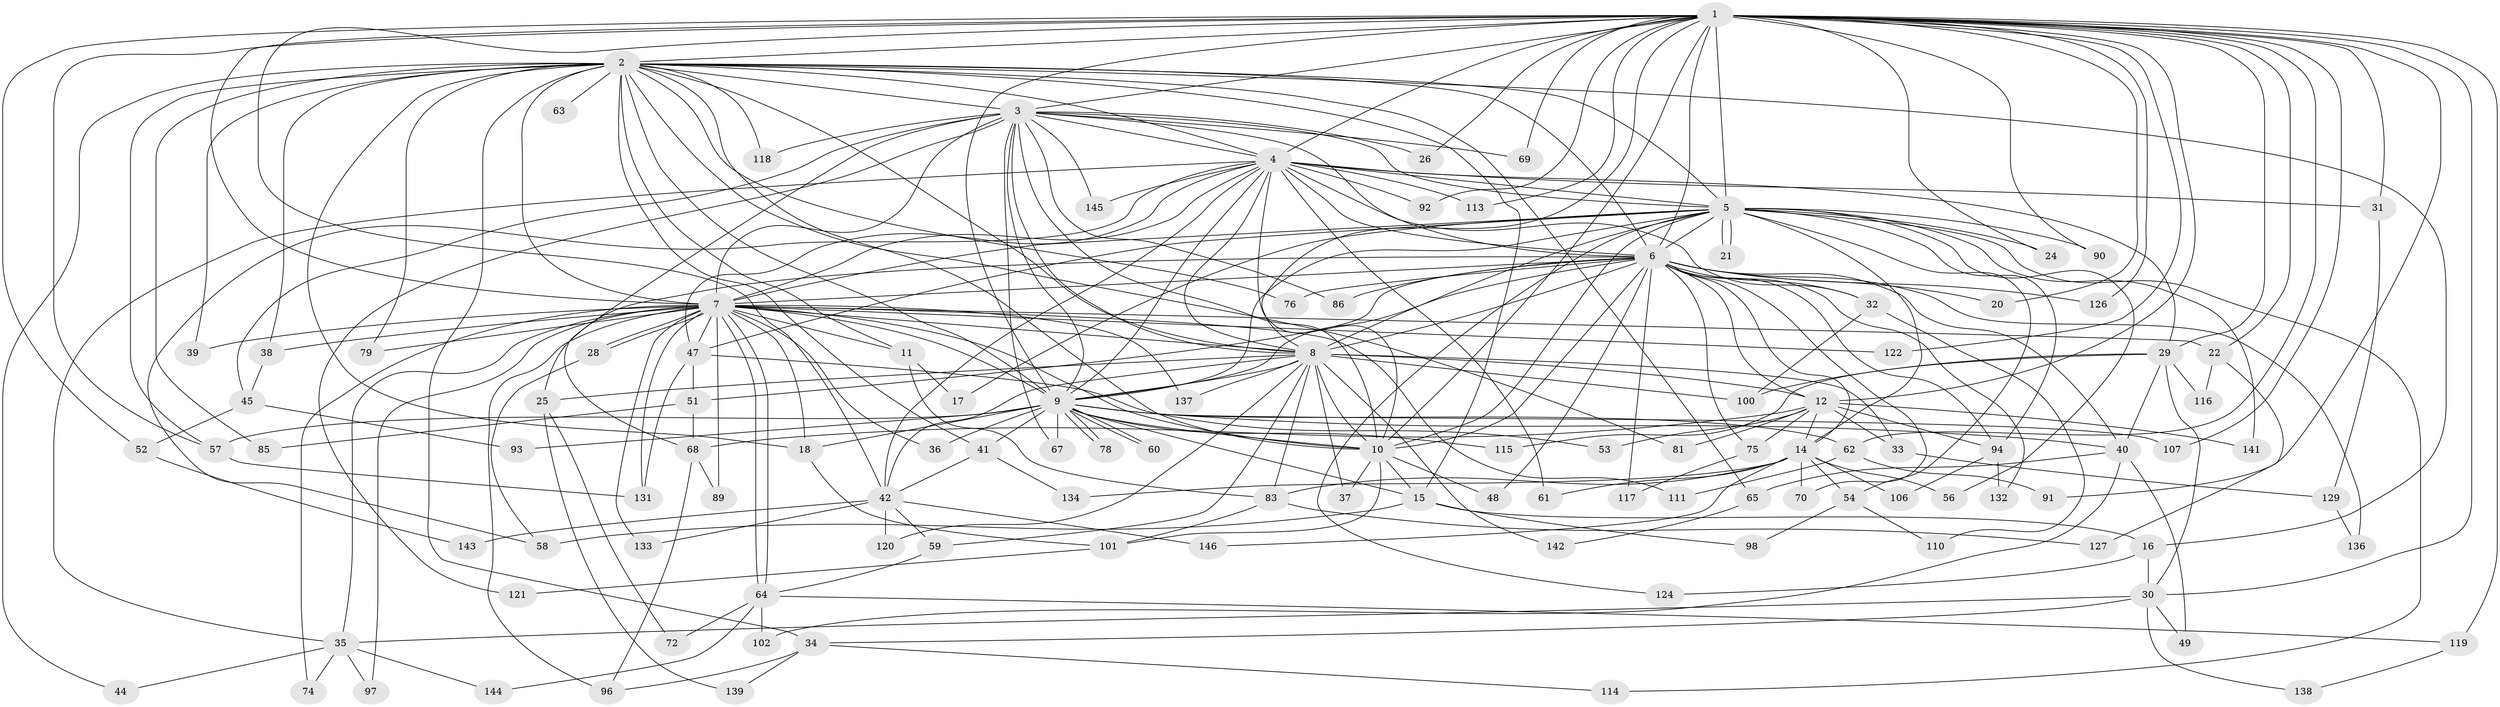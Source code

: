// Generated by graph-tools (version 1.1) at 2025/51/02/27/25 19:51:47]
// undirected, 115 vertices, 274 edges
graph export_dot {
graph [start="1"]
  node [color=gray90,style=filled];
  1 [super="+130"];
  2 [super="+13"];
  3 [super="+43"];
  4 [super="+109"];
  5 [super="+99"];
  6 [super="+82"];
  7 [super="+23"];
  8 [super="+80"];
  9 [super="+19"];
  10 [super="+88"];
  11;
  12 [super="+66"];
  14 [super="+46"];
  15 [super="+27"];
  16;
  17;
  18 [super="+55"];
  20;
  21;
  22;
  24;
  25 [super="+84"];
  26;
  28 [super="+108"];
  29;
  30 [super="+95"];
  31 [super="+128"];
  32 [super="+147"];
  33;
  34;
  35 [super="+105"];
  36;
  37;
  38;
  39;
  40 [super="+73"];
  41;
  42 [super="+50"];
  44;
  45;
  47;
  48;
  49;
  51;
  52;
  53 [super="+77"];
  54;
  56;
  57 [super="+112"];
  58;
  59;
  60;
  61;
  62;
  63;
  64 [super="+71"];
  65;
  67;
  68 [super="+87"];
  69;
  70;
  72;
  74;
  75;
  76;
  78;
  79;
  81;
  83 [super="+103"];
  85;
  86;
  89 [super="+125"];
  90;
  91;
  92;
  93;
  94 [super="+140"];
  96 [super="+123"];
  97;
  98;
  100;
  101 [super="+104"];
  102;
  106;
  107;
  110;
  111;
  113;
  114;
  115;
  116;
  117;
  118;
  119;
  120;
  121;
  122;
  124;
  126;
  127;
  129;
  131 [super="+135"];
  132;
  133;
  134;
  136;
  137;
  138;
  139;
  141;
  142;
  143;
  144;
  145;
  146;
  1 -- 2;
  1 -- 3 [weight=2];
  1 -- 4;
  1 -- 5;
  1 -- 6;
  1 -- 7;
  1 -- 8;
  1 -- 9;
  1 -- 10;
  1 -- 20;
  1 -- 22;
  1 -- 24;
  1 -- 26;
  1 -- 29;
  1 -- 30;
  1 -- 31 [weight=2];
  1 -- 42;
  1 -- 52;
  1 -- 62;
  1 -- 69;
  1 -- 90;
  1 -- 91;
  1 -- 92;
  1 -- 107;
  1 -- 113;
  1 -- 119;
  1 -- 122;
  1 -- 126;
  1 -- 12;
  1 -- 57;
  2 -- 3;
  2 -- 4;
  2 -- 5 [weight=2];
  2 -- 6;
  2 -- 7 [weight=3];
  2 -- 8;
  2 -- 9;
  2 -- 10;
  2 -- 11;
  2 -- 15;
  2 -- 16;
  2 -- 34;
  2 -- 39;
  2 -- 41;
  2 -- 57;
  2 -- 63 [weight=2];
  2 -- 65;
  2 -- 79;
  2 -- 81;
  2 -- 118;
  2 -- 38;
  2 -- 44;
  2 -- 76;
  2 -- 18 [weight=2];
  2 -- 85;
  3 -- 4;
  3 -- 5;
  3 -- 6;
  3 -- 7;
  3 -- 8;
  3 -- 9 [weight=2];
  3 -- 10;
  3 -- 26;
  3 -- 68;
  3 -- 69;
  3 -- 145;
  3 -- 121;
  3 -- 67;
  3 -- 118;
  3 -- 86;
  3 -- 45;
  4 -- 5;
  4 -- 6;
  4 -- 7;
  4 -- 8;
  4 -- 9;
  4 -- 10;
  4 -- 29;
  4 -- 31;
  4 -- 32;
  4 -- 35;
  4 -- 58;
  4 -- 61;
  4 -- 92;
  4 -- 113;
  4 -- 145;
  4 -- 42;
  4 -- 47;
  5 -- 6;
  5 -- 7;
  5 -- 8;
  5 -- 9;
  5 -- 10;
  5 -- 14;
  5 -- 17;
  5 -- 21;
  5 -- 21;
  5 -- 24;
  5 -- 47;
  5 -- 54;
  5 -- 56;
  5 -- 90;
  5 -- 94;
  5 -- 114;
  5 -- 141;
  5 -- 124;
  6 -- 7;
  6 -- 8;
  6 -- 9;
  6 -- 10;
  6 -- 12;
  6 -- 20;
  6 -- 25;
  6 -- 32;
  6 -- 40;
  6 -- 48;
  6 -- 51;
  6 -- 70;
  6 -- 75;
  6 -- 76;
  6 -- 86;
  6 -- 117;
  6 -- 126;
  6 -- 136;
  6 -- 94;
  6 -- 14;
  6 -- 132;
  7 -- 8;
  7 -- 9;
  7 -- 10;
  7 -- 11;
  7 -- 18;
  7 -- 22;
  7 -- 28;
  7 -- 28;
  7 -- 35;
  7 -- 36;
  7 -- 38;
  7 -- 39;
  7 -- 47;
  7 -- 64;
  7 -- 64;
  7 -- 74;
  7 -- 79;
  7 -- 89 [weight=2];
  7 -- 97;
  7 -- 111;
  7 -- 122;
  7 -- 131;
  7 -- 133;
  7 -- 137;
  7 -- 96;
  8 -- 9;
  8 -- 10;
  8 -- 12;
  8 -- 25 [weight=2];
  8 -- 33;
  8 -- 37;
  8 -- 59;
  8 -- 100;
  8 -- 120;
  8 -- 137;
  8 -- 142;
  8 -- 42;
  8 -- 83;
  9 -- 10;
  9 -- 15;
  9 -- 36;
  9 -- 41;
  9 -- 57;
  9 -- 60;
  9 -- 60;
  9 -- 62;
  9 -- 67;
  9 -- 78;
  9 -- 78;
  9 -- 93;
  9 -- 107;
  9 -- 115;
  9 -- 18;
  9 -- 40;
  10 -- 37;
  10 -- 48 [weight=2];
  10 -- 101;
  10 -- 15;
  11 -- 17;
  11 -- 83;
  12 -- 14;
  12 -- 33;
  12 -- 53 [weight=2];
  12 -- 75;
  12 -- 81;
  12 -- 94;
  12 -- 141;
  12 -- 68;
  14 -- 56;
  14 -- 61;
  14 -- 70;
  14 -- 106;
  14 -- 146;
  14 -- 83;
  14 -- 134;
  14 -- 54;
  15 -- 16;
  15 -- 58;
  15 -- 98;
  16 -- 30;
  16 -- 124;
  18 -- 101;
  22 -- 116;
  22 -- 127;
  25 -- 72;
  25 -- 139;
  28 -- 58;
  29 -- 40;
  29 -- 100;
  29 -- 115;
  29 -- 116;
  29 -- 30;
  30 -- 34;
  30 -- 49;
  30 -- 138;
  30 -- 35;
  31 -- 129;
  32 -- 110;
  32 -- 100;
  33 -- 129;
  34 -- 96;
  34 -- 114;
  34 -- 139;
  35 -- 44;
  35 -- 74;
  35 -- 97;
  35 -- 144;
  38 -- 45;
  40 -- 49;
  40 -- 65;
  40 -- 102;
  41 -- 42;
  41 -- 134;
  42 -- 59;
  42 -- 120;
  42 -- 146;
  42 -- 133;
  42 -- 143;
  45 -- 52;
  45 -- 93;
  47 -- 51;
  47 -- 53;
  47 -- 131;
  51 -- 68;
  51 -- 85;
  52 -- 143;
  54 -- 98;
  54 -- 110;
  57 -- 131;
  59 -- 64;
  62 -- 91;
  62 -- 111;
  64 -- 102;
  64 -- 119;
  64 -- 72;
  64 -- 144;
  65 -- 142;
  68 -- 96;
  68 -- 89;
  75 -- 117;
  83 -- 127;
  83 -- 101;
  94 -- 106;
  94 -- 132;
  101 -- 121;
  119 -- 138;
  129 -- 136;
}
